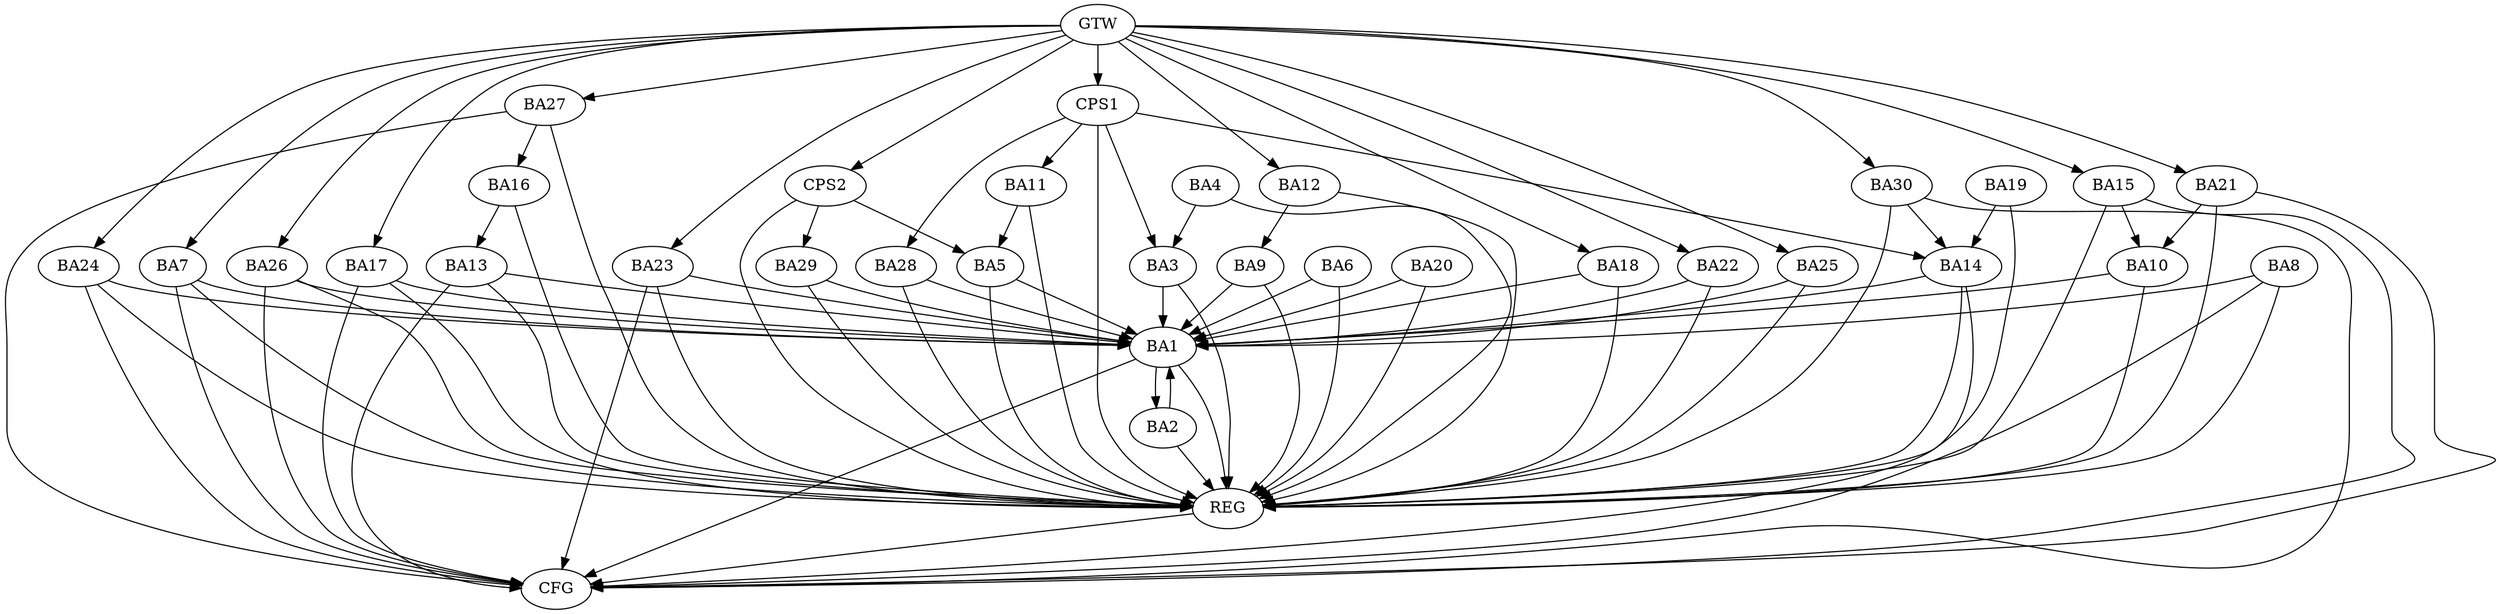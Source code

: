 strict digraph G {
  BA1 [ label="BA1" ];
  BA2 [ label="BA2" ];
  BA3 [ label="BA3" ];
  BA4 [ label="BA4" ];
  BA5 [ label="BA5" ];
  BA6 [ label="BA6" ];
  BA7 [ label="BA7" ];
  BA8 [ label="BA8" ];
  BA9 [ label="BA9" ];
  BA10 [ label="BA10" ];
  BA11 [ label="BA11" ];
  BA12 [ label="BA12" ];
  BA13 [ label="BA13" ];
  BA14 [ label="BA14" ];
  BA15 [ label="BA15" ];
  BA16 [ label="BA16" ];
  BA17 [ label="BA17" ];
  BA18 [ label="BA18" ];
  BA19 [ label="BA19" ];
  BA20 [ label="BA20" ];
  BA21 [ label="BA21" ];
  BA22 [ label="BA22" ];
  BA23 [ label="BA23" ];
  BA24 [ label="BA24" ];
  BA25 [ label="BA25" ];
  BA26 [ label="BA26" ];
  BA27 [ label="BA27" ];
  BA28 [ label="BA28" ];
  BA29 [ label="BA29" ];
  BA30 [ label="BA30" ];
  CPS1 [ label="CPS1" ];
  CPS2 [ label="CPS2" ];
  GTW [ label="GTW" ];
  REG [ label="REG" ];
  CFG [ label="CFG" ];
  BA1 -> BA2;
  BA2 -> BA1;
  BA3 -> BA1;
  BA4 -> BA3;
  BA5 -> BA1;
  BA6 -> BA1;
  BA9 -> BA1;
  BA11 -> BA5;
  BA12 -> BA9;
  BA15 -> BA10;
  BA16 -> BA13;
  BA17 -> BA1;
  BA19 -> BA14;
  BA21 -> BA10;
  BA27 -> BA16;
  BA29 -> BA1;
  BA30 -> BA14;
  CPS1 -> BA3;
  CPS1 -> BA28;
  CPS1 -> BA11;
  CPS1 -> BA14;
  CPS2 -> BA5;
  CPS2 -> BA29;
  GTW -> BA7;
  GTW -> BA12;
  GTW -> BA15;
  GTW -> BA17;
  GTW -> BA18;
  GTW -> BA21;
  GTW -> BA22;
  GTW -> BA23;
  GTW -> BA24;
  GTW -> BA25;
  GTW -> BA26;
  GTW -> BA27;
  GTW -> BA30;
  GTW -> CPS1;
  GTW -> CPS2;
  BA1 -> REG;
  BA2 -> REG;
  BA3 -> REG;
  BA4 -> REG;
  BA5 -> REG;
  BA6 -> REG;
  BA7 -> REG;
  BA8 -> REG;
  BA9 -> REG;
  BA10 -> REG;
  BA11 -> REG;
  BA12 -> REG;
  BA13 -> REG;
  BA14 -> REG;
  BA15 -> REG;
  BA16 -> REG;
  BA17 -> REG;
  BA18 -> REG;
  BA19 -> REG;
  BA20 -> REG;
  BA21 -> REG;
  BA22 -> REG;
  BA23 -> REG;
  BA24 -> REG;
  BA25 -> REG;
  BA26 -> REG;
  BA27 -> REG;
  BA28 -> REG;
  BA29 -> REG;
  BA30 -> REG;
  CPS1 -> REG;
  CPS2 -> REG;
  BA24 -> CFG;
  BA21 -> CFG;
  BA14 -> CFG;
  BA30 -> CFG;
  BA8 -> CFG;
  BA13 -> CFG;
  BA17 -> CFG;
  BA26 -> CFG;
  BA27 -> CFG;
  BA1 -> CFG;
  BA23 -> CFG;
  BA7 -> CFG;
  BA15 -> CFG;
  REG -> CFG;
  BA20 -> BA1;
  BA18 -> BA1;
  BA22 -> BA1;
  BA13 -> BA1;
  BA28 -> BA1;
  BA10 -> BA1;
  BA25 -> BA1;
  BA23 -> BA1;
  BA26 -> BA1;
  BA24 -> BA1;
  BA7 -> BA1;
  BA14 -> BA1;
  BA8 -> BA1;
}
